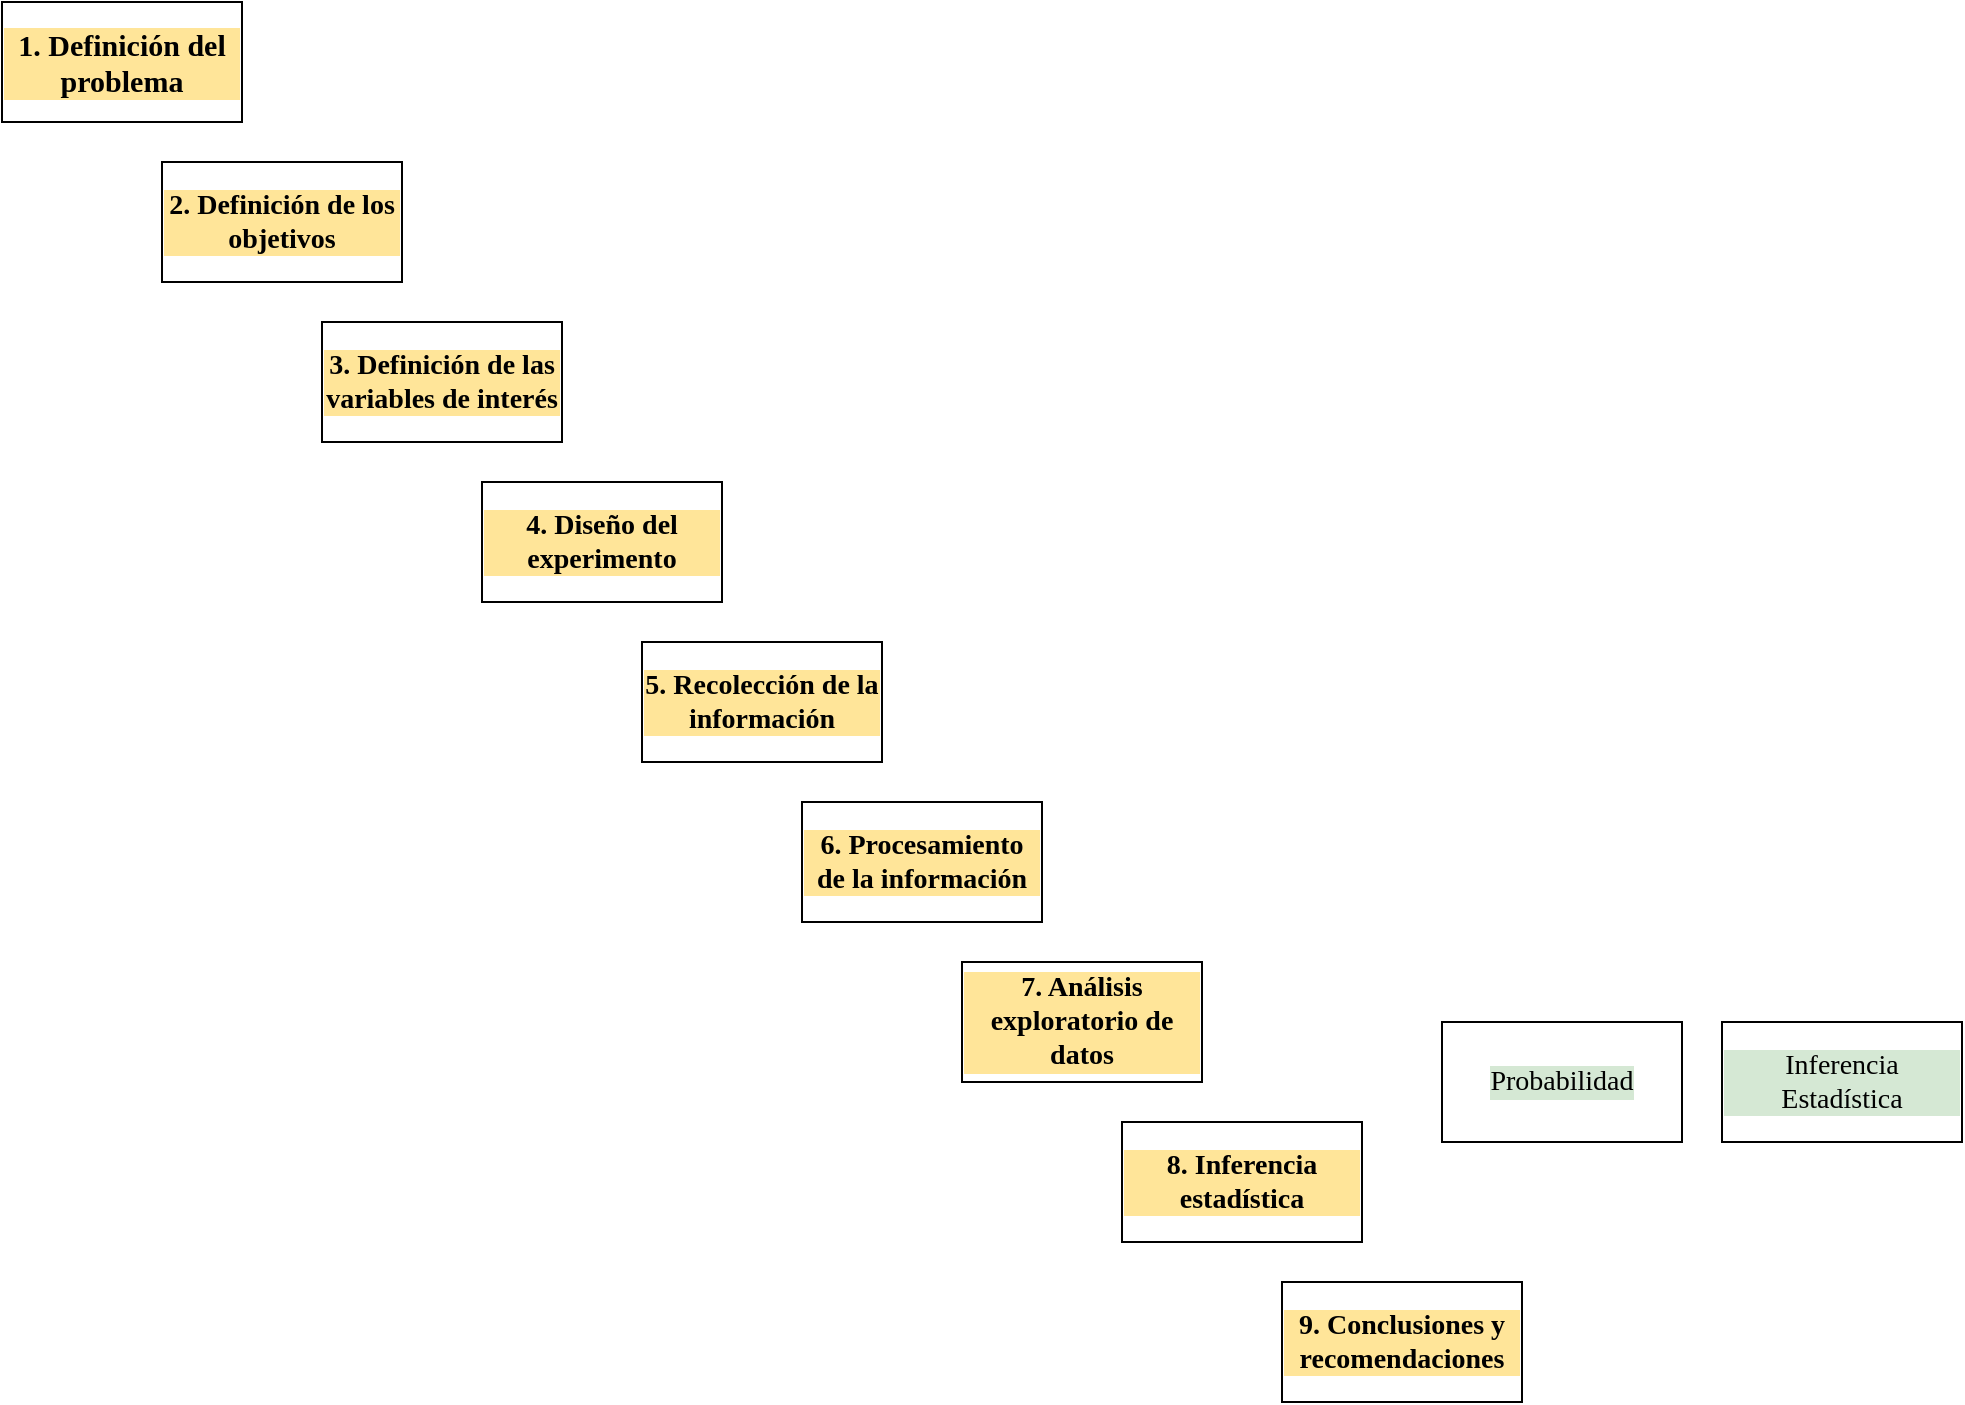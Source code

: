 <mxfile version="13.0.3" type="device"><diagram id="C5RBs43oDa-KdzZeNtuy" name="Page-1"><mxGraphModel dx="809" dy="504" grid="1" gridSize="10" guides="1" tooltips="1" connect="1" arrows="1" fold="1" page="1" pageScale="1" pageWidth="827" pageHeight="1169" math="0" shadow="0"><root><mxCell id="WIyWlLk6GJQsqaUBKTNV-0"/><mxCell id="WIyWlLk6GJQsqaUBKTNV-1" parent="WIyWlLk6GJQsqaUBKTNV-0"/><mxCell id="51-jTKS7FsKoFeAViLY5-0" value="&lt;font style=&quot;font-size: 15px&quot;&gt;&lt;b&gt;1. Definición del problema&lt;/b&gt;&lt;/font&gt;" style="rounded=0;whiteSpace=wrap;html=1;fontFamily=Lucida Console;labelBackgroundColor=#FFE599;" vertex="1" parent="WIyWlLk6GJQsqaUBKTNV-1"><mxGeometry x="80" y="160" width="120" height="60" as="geometry"/></mxCell><mxCell id="51-jTKS7FsKoFeAViLY5-1" value="2. Definición de los objetivos" style="rounded=0;whiteSpace=wrap;html=1;fontFamily=Lucida Console;fontStyle=1;fontSize=14;labelBackgroundColor=#FFE599;" vertex="1" parent="WIyWlLk6GJQsqaUBKTNV-1"><mxGeometry x="160" y="240" width="120" height="60" as="geometry"/></mxCell><mxCell id="51-jTKS7FsKoFeAViLY5-2" value="&lt;b&gt;3. Definición de las variables de interés&lt;/b&gt;" style="rounded=0;whiteSpace=wrap;html=1;fontFamily=Lucida Console;fontSize=14;labelBackgroundColor=#FFE599;" vertex="1" parent="WIyWlLk6GJQsqaUBKTNV-1"><mxGeometry x="240" y="320" width="120" height="60" as="geometry"/></mxCell><mxCell id="51-jTKS7FsKoFeAViLY5-3" value="&lt;b&gt;4. Diseño del experimento&lt;/b&gt;" style="rounded=0;whiteSpace=wrap;html=1;fontFamily=Lucida Console;fontSize=14;labelBackgroundColor=#FFE599;" vertex="1" parent="WIyWlLk6GJQsqaUBKTNV-1"><mxGeometry x="320" y="400" width="120" height="60" as="geometry"/></mxCell><mxCell id="51-jTKS7FsKoFeAViLY5-4" value="&lt;b&gt;5. Recolección de la información&lt;/b&gt;" style="rounded=0;whiteSpace=wrap;html=1;fontFamily=Lucida Console;fontSize=14;labelBackgroundColor=#FFE599;" vertex="1" parent="WIyWlLk6GJQsqaUBKTNV-1"><mxGeometry x="400" y="480" width="120" height="60" as="geometry"/></mxCell><mxCell id="51-jTKS7FsKoFeAViLY5-8" value="&lt;b&gt;6. Procesamiento de la información&lt;/b&gt;" style="rounded=0;whiteSpace=wrap;html=1;fontFamily=Lucida Console;fontSize=14;labelBackgroundColor=#FFE599;" vertex="1" parent="WIyWlLk6GJQsqaUBKTNV-1"><mxGeometry x="480" y="560" width="120" height="60" as="geometry"/></mxCell><mxCell id="51-jTKS7FsKoFeAViLY5-9" value="&lt;b&gt;7. Análisis exploratorio de datos&lt;/b&gt;" style="rounded=0;whiteSpace=wrap;html=1;fontFamily=Lucida Console;fontSize=14;labelBackgroundColor=#FFE599;" vertex="1" parent="WIyWlLk6GJQsqaUBKTNV-1"><mxGeometry x="560" y="640" width="120" height="60" as="geometry"/></mxCell><mxCell id="51-jTKS7FsKoFeAViLY5-10" value="&lt;b&gt;8. Inferencia estadística&lt;/b&gt;" style="rounded=0;whiteSpace=wrap;html=1;fontFamily=Lucida Console;fontSize=14;labelBackgroundColor=#FFE599;" vertex="1" parent="WIyWlLk6GJQsqaUBKTNV-1"><mxGeometry x="640" y="720" width="120" height="60" as="geometry"/></mxCell><mxCell id="51-jTKS7FsKoFeAViLY5-12" value="&lt;b&gt;9. Conclusiones y recomendaciones&lt;/b&gt;" style="rounded=0;whiteSpace=wrap;html=1;fontFamily=Lucida Console;fontSize=14;labelBackgroundColor=#FFE599;" vertex="1" parent="WIyWlLk6GJQsqaUBKTNV-1"><mxGeometry x="720" y="800" width="120" height="60" as="geometry"/></mxCell><mxCell id="51-jTKS7FsKoFeAViLY5-13" value="Probabilidad" style="rounded=0;whiteSpace=wrap;html=1;fontFamily=Lucida Console;fontSize=14;labelBackgroundColor=#D5E8D4;" vertex="1" parent="WIyWlLk6GJQsqaUBKTNV-1"><mxGeometry x="800" y="670" width="120" height="60" as="geometry"/></mxCell><mxCell id="51-jTKS7FsKoFeAViLY5-14" value="Inferencia Estadística" style="rounded=0;whiteSpace=wrap;html=1;fontFamily=Lucida Console;fontSize=14;labelBackgroundColor=#D5E8D4;" vertex="1" parent="WIyWlLk6GJQsqaUBKTNV-1"><mxGeometry x="940" y="670" width="120" height="60" as="geometry"/></mxCell></root></mxGraphModel></diagram></mxfile>